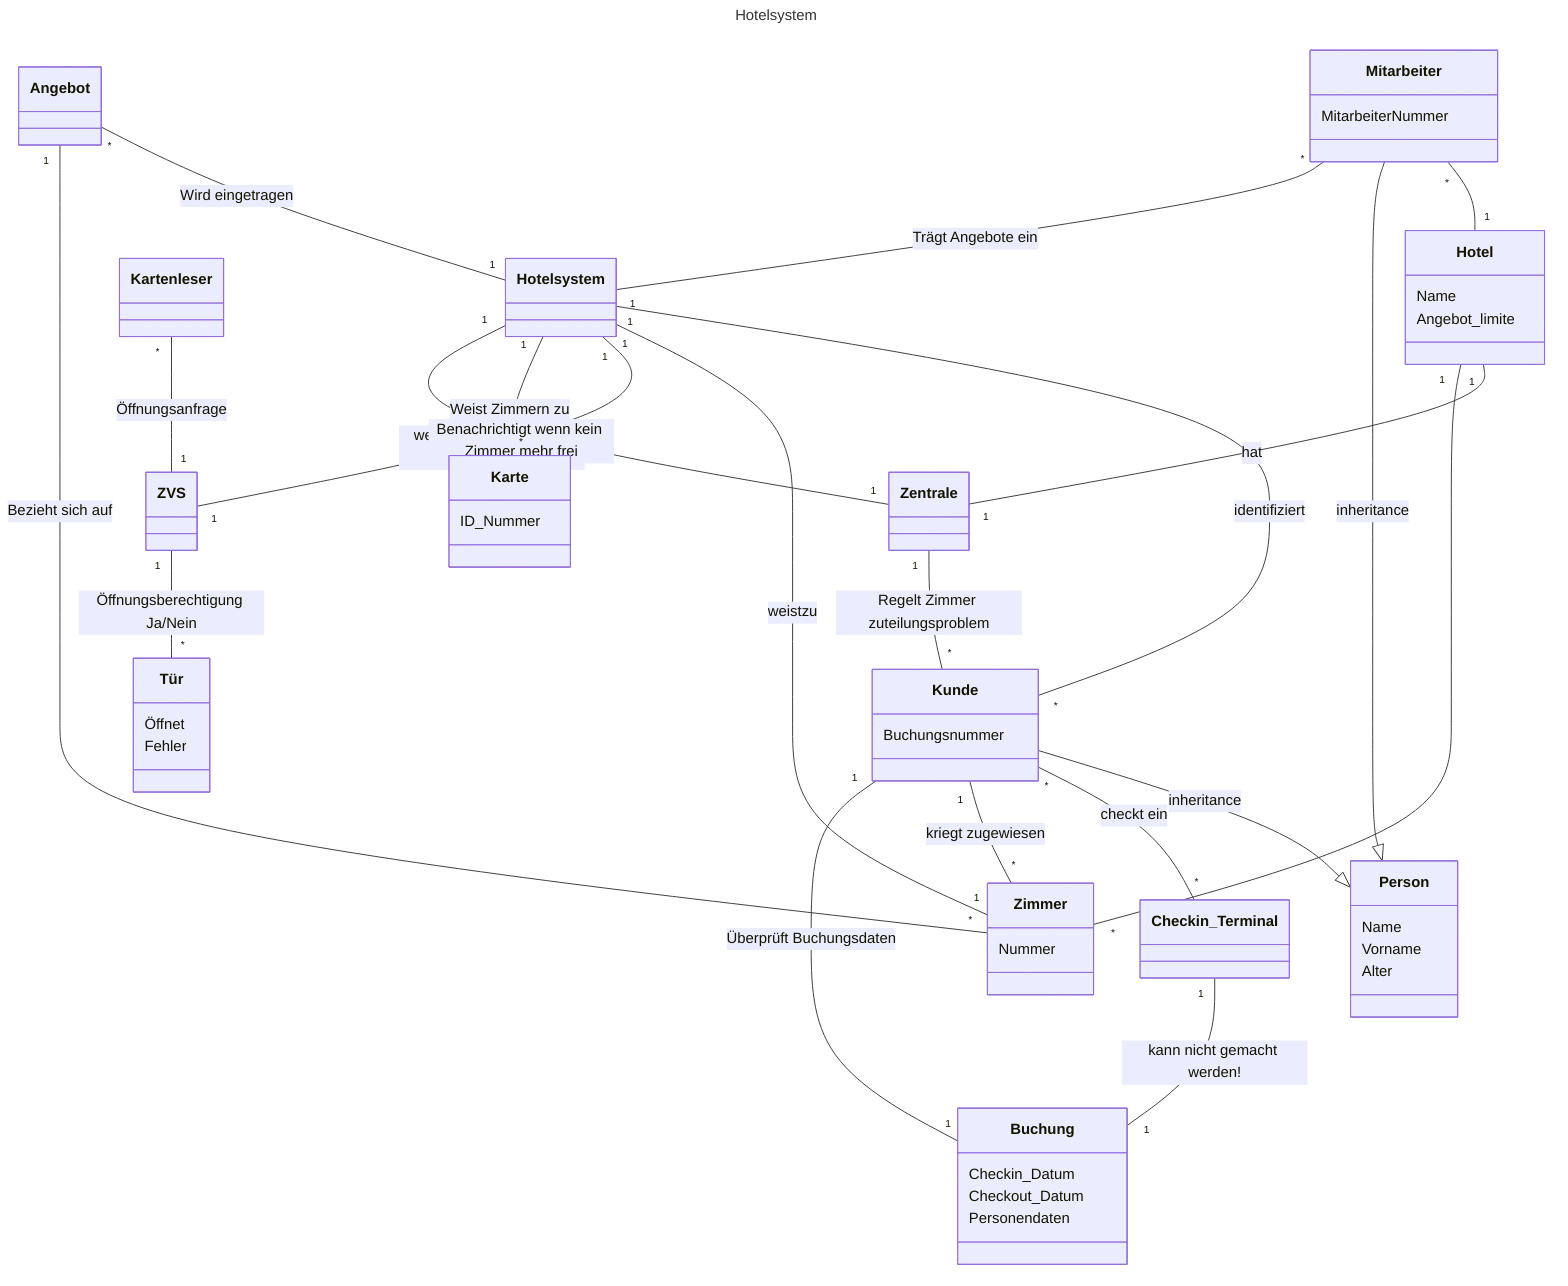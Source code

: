 ---
title: Hotelsystem
---

classDiagram 

%% https://mermaid.js.org/syntax/classDiagram.html

%% define classes

  class Hotel{
   Name
   Angebot_limite
  }

  class Kunde{
  Buchungsnummer
  }

  class Checkin_Terminal{

  }

  class Buchung{
  Checkin_Datum
  Checkout_Datum
  Personendaten
  }

  class Karte{
   ID_Nummer
  }

  class Kartenleser{
  
  }

  class ZVS{

  }

  class Tür{
    Öffnet
    Fehler
  }

  class Zimmer{
   Nummer
  }

  class Mitarbeiter{
  MitarbeiterNummer
  }

  class Person{
  Name
  Vorname
  Alter
  }

  class Hotelsystem{
  
  }

  class Zentrale
   

%% define relations
Zimmer "*" -- "1" Hotel
Mitarbeiter "*" -- "1" Hotel 
Mitarbeiter --|> Person: inheritance
Kunde --|> Person: inheritance
Hotel "1" -- "1" Zentrale: hat
Kunde "*" -- "*" Checkin_Terminal: checkt ein
Checkin_Terminal "1" -- "1" Buchung: kann nicht gemacht werden!
Hotelsystem "1" -- "*" Kunde: identifiziert
Hotelsystem "1" -- "1" Zimmer: weistzu
Kunde "1" -- "*" Zimmer: kriegt zugewiesen

Kartenleser "*" -- "1" ZVS: Öffnungsanfrage
ZVS "1" -- "*" Tür: Öffnungsberechtigung Ja/Nein
Hotelsystem "1" -- "1" ZVS: welche Karte gehört zu welchem Zimmer
Hotelsystem "1" -- "*" Karte: Weist Zimmern zu
Mitarbeiter "*" -- "1" Hotelsystem: Trägt Angebote ein
Angebot "*" -- "1" Hotelsystem: Wird eingetragen
Angebot "1" -- "*" Zimmer: Bezieht sich auf
Hotelsystem "1" -- "1" Zentrale: Benachrichtigt wenn kein Zimmer mehr frei
Zentrale "1" -- "*" Kunde: Regelt Zimmer zuteilungsproblem
Kunde "1" -- "1" Buchung: Überprüft Buchungsdaten